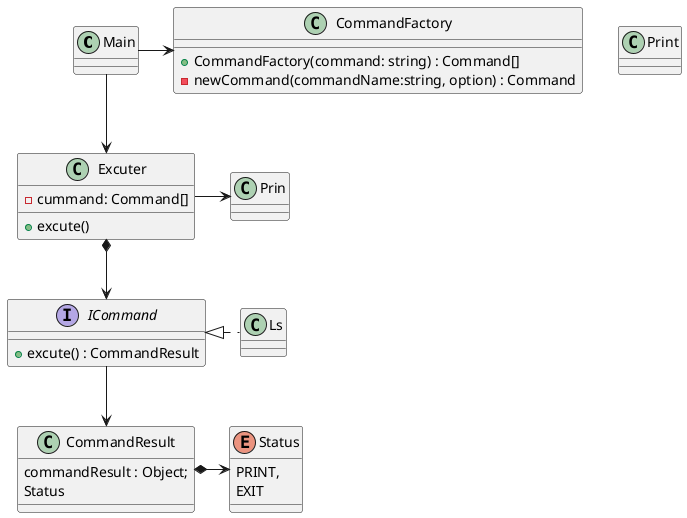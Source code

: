 @startuml RustOrderクラス図
    class Main

    enum Status{
        PRINT,
        EXIT
    }
    
    class Excuter{
        - cummand: Command[]
        + excute()
    }

    class Print{
        
    }

    class CommandResult{
        commandResult : Object;
        Status
    }

    interface ICommand{
        + excute() : CommandResult
    }
    
    class Ls {}

    class CommandFactory{
        + CommandFactory(command: string) : Command[]
        - newCommand(commandName:string, option) : Command
    }

    'コマンドリザルト
    CommandResult *-> Status
    Main -> CommandFactory
    Main -down-> Excuter
    Excuter *-down-> ICommand
    Excuter -> Prin

    'コマンド
    ICommand -down-> CommandResult
    Ls .left.|> ICommand


@enduml